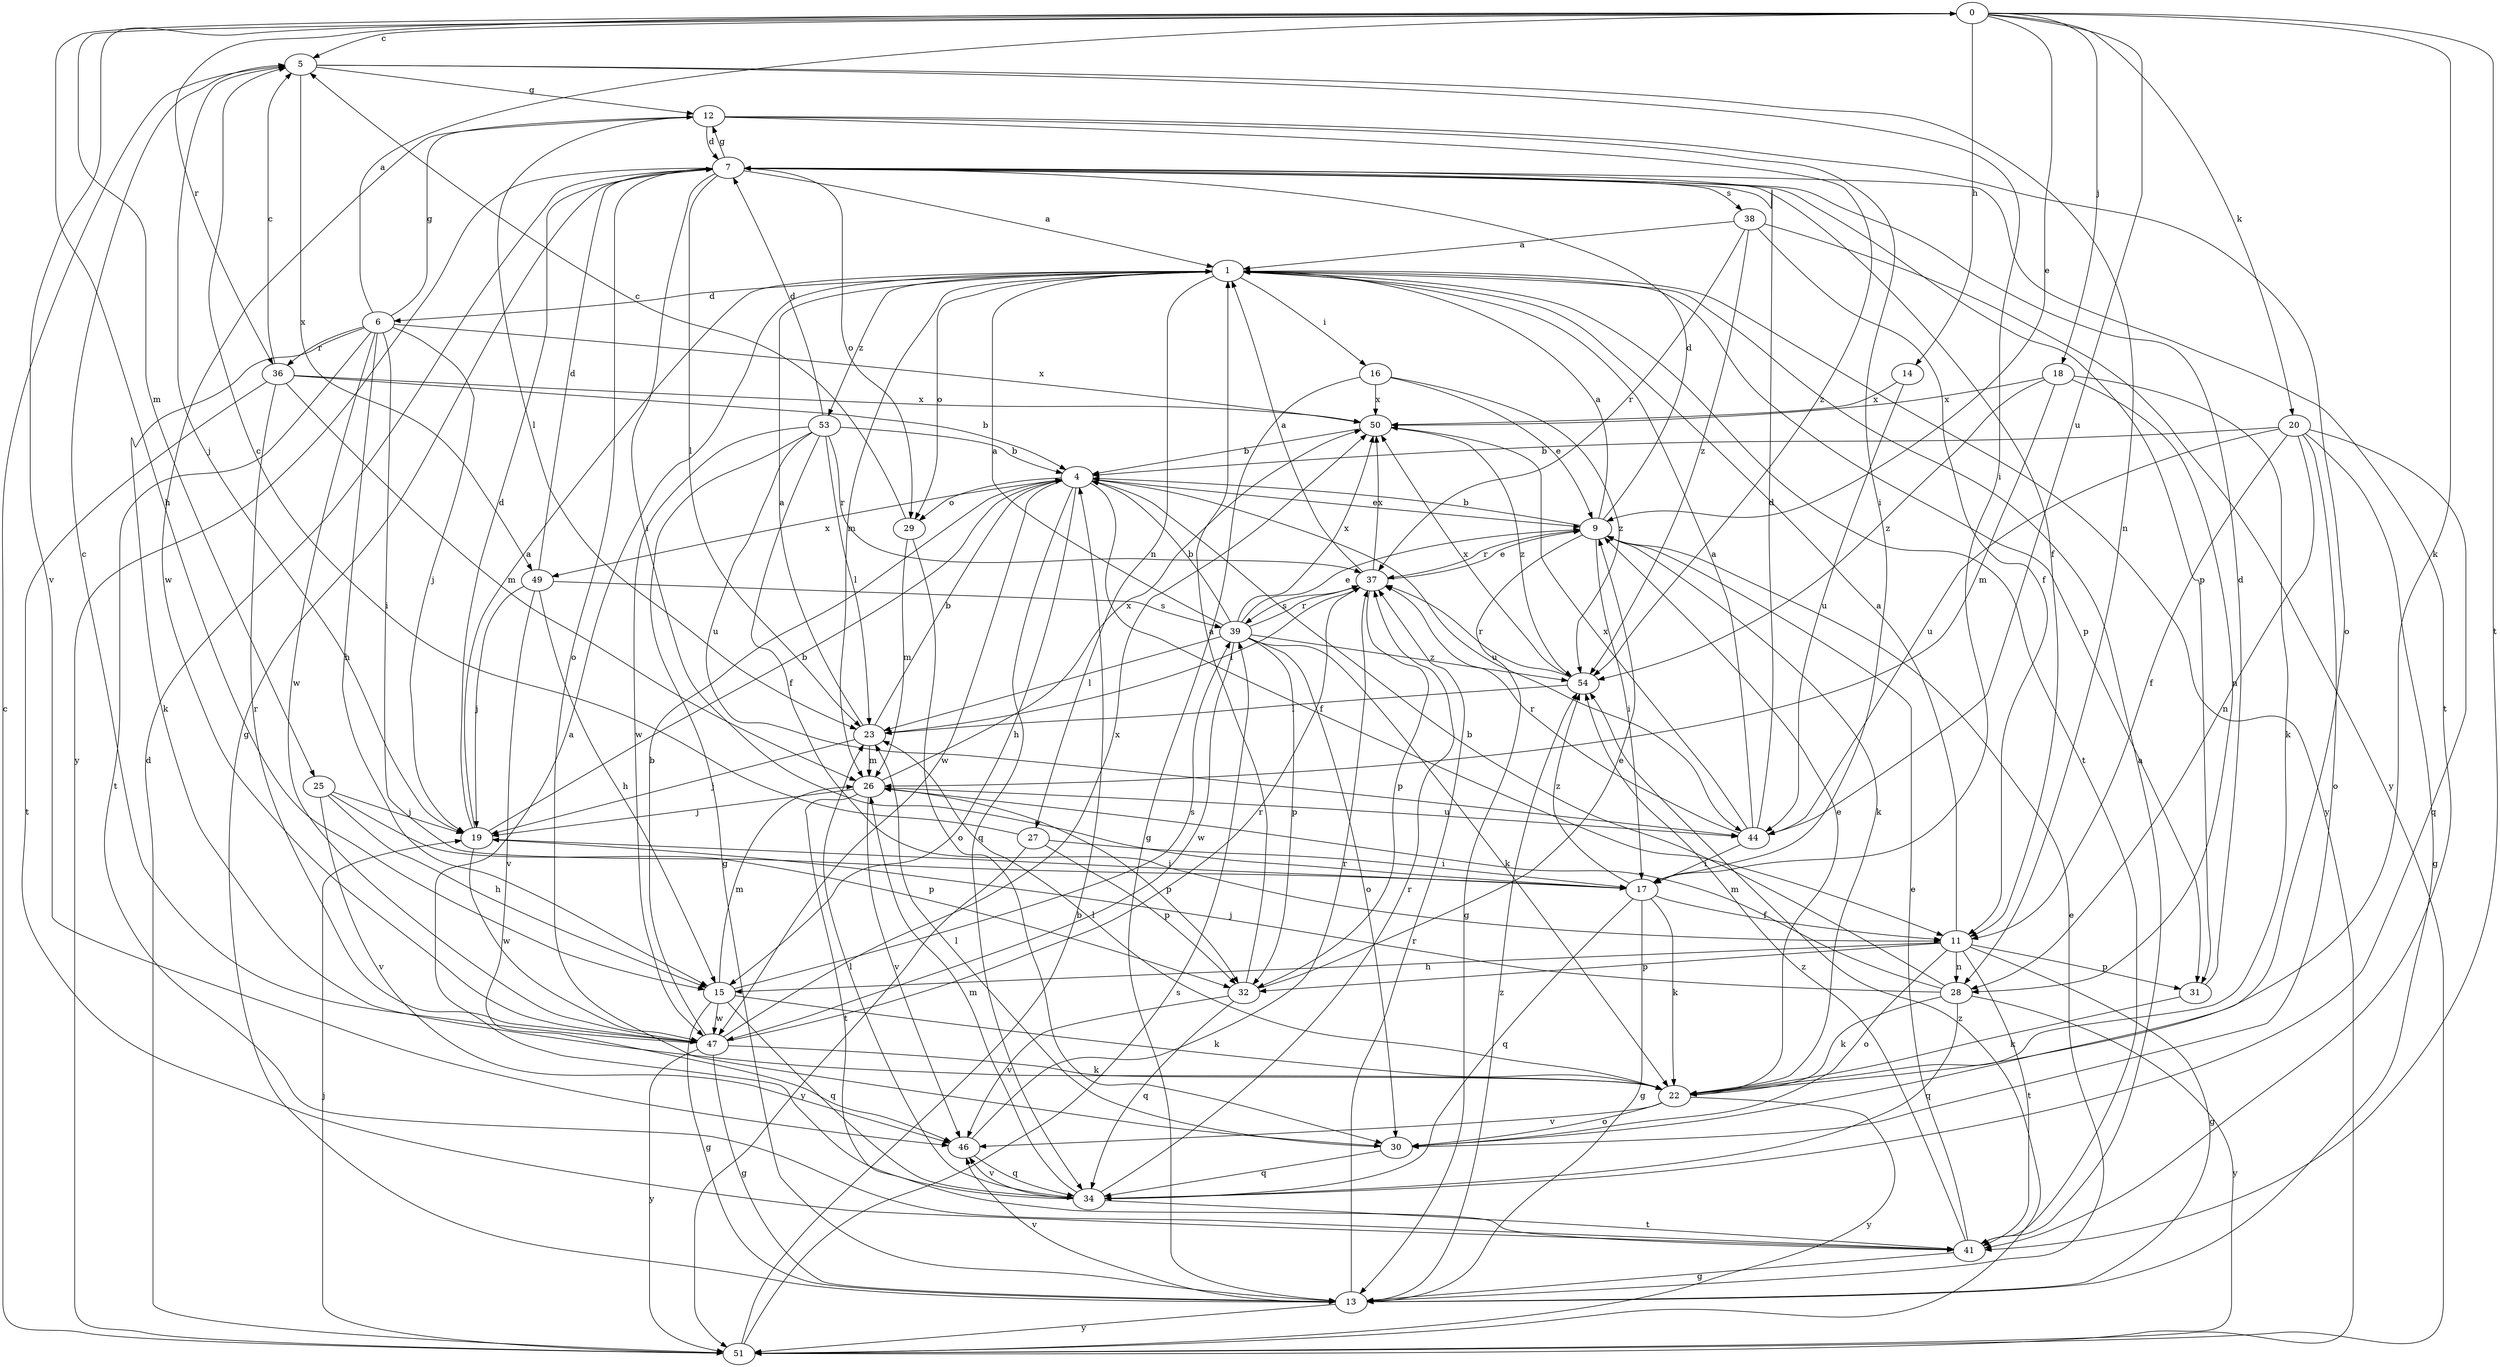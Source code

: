 strict digraph  {
0;
1;
4;
5;
6;
7;
9;
11;
12;
13;
14;
15;
16;
17;
18;
19;
20;
22;
23;
25;
26;
27;
28;
29;
30;
31;
32;
34;
36;
37;
38;
39;
41;
44;
46;
47;
49;
50;
51;
53;
54;
0 -> 5  [label=c];
0 -> 9  [label=e];
0 -> 14  [label=h];
0 -> 15  [label=h];
0 -> 18  [label=j];
0 -> 20  [label=k];
0 -> 22  [label=k];
0 -> 25  [label=m];
0 -> 36  [label=r];
0 -> 41  [label=t];
0 -> 44  [label=u];
0 -> 46  [label=v];
1 -> 6  [label=d];
1 -> 16  [label=i];
1 -> 26  [label=m];
1 -> 27  [label=n];
1 -> 29  [label=o];
1 -> 31  [label=p];
1 -> 41  [label=t];
1 -> 51  [label=y];
1 -> 53  [label=z];
4 -> 9  [label=e];
4 -> 11  [label=f];
4 -> 15  [label=h];
4 -> 29  [label=o];
4 -> 34  [label=q];
4 -> 44  [label=u];
4 -> 47  [label=w];
4 -> 49  [label=x];
5 -> 12  [label=g];
5 -> 17  [label=i];
5 -> 19  [label=j];
5 -> 28  [label=n];
5 -> 49  [label=x];
6 -> 0  [label=a];
6 -> 12  [label=g];
6 -> 15  [label=h];
6 -> 17  [label=i];
6 -> 19  [label=j];
6 -> 22  [label=k];
6 -> 36  [label=r];
6 -> 41  [label=t];
6 -> 47  [label=w];
6 -> 50  [label=x];
7 -> 1  [label=a];
7 -> 11  [label=f];
7 -> 12  [label=g];
7 -> 13  [label=g];
7 -> 17  [label=i];
7 -> 23  [label=l];
7 -> 29  [label=o];
7 -> 30  [label=o];
7 -> 31  [label=p];
7 -> 38  [label=s];
7 -> 41  [label=t];
7 -> 51  [label=y];
9 -> 1  [label=a];
9 -> 4  [label=b];
9 -> 7  [label=d];
9 -> 13  [label=g];
9 -> 17  [label=i];
9 -> 22  [label=k];
9 -> 37  [label=r];
11 -> 1  [label=a];
11 -> 13  [label=g];
11 -> 15  [label=h];
11 -> 28  [label=n];
11 -> 30  [label=o];
11 -> 31  [label=p];
11 -> 32  [label=p];
11 -> 41  [label=t];
12 -> 7  [label=d];
12 -> 17  [label=i];
12 -> 23  [label=l];
12 -> 30  [label=o];
12 -> 47  [label=w];
12 -> 54  [label=z];
13 -> 9  [label=e];
13 -> 37  [label=r];
13 -> 46  [label=v];
13 -> 51  [label=y];
13 -> 54  [label=z];
14 -> 44  [label=u];
14 -> 50  [label=x];
15 -> 13  [label=g];
15 -> 22  [label=k];
15 -> 26  [label=m];
15 -> 34  [label=q];
15 -> 39  [label=s];
15 -> 47  [label=w];
16 -> 9  [label=e];
16 -> 13  [label=g];
16 -> 50  [label=x];
16 -> 54  [label=z];
17 -> 11  [label=f];
17 -> 13  [label=g];
17 -> 22  [label=k];
17 -> 34  [label=q];
17 -> 54  [label=z];
18 -> 22  [label=k];
18 -> 26  [label=m];
18 -> 28  [label=n];
18 -> 50  [label=x];
18 -> 54  [label=z];
19 -> 1  [label=a];
19 -> 4  [label=b];
19 -> 7  [label=d];
19 -> 17  [label=i];
19 -> 47  [label=w];
20 -> 4  [label=b];
20 -> 11  [label=f];
20 -> 13  [label=g];
20 -> 28  [label=n];
20 -> 30  [label=o];
20 -> 34  [label=q];
20 -> 44  [label=u];
22 -> 9  [label=e];
22 -> 23  [label=l];
22 -> 30  [label=o];
22 -> 46  [label=v];
22 -> 51  [label=y];
23 -> 1  [label=a];
23 -> 4  [label=b];
23 -> 19  [label=j];
23 -> 26  [label=m];
25 -> 15  [label=h];
25 -> 19  [label=j];
25 -> 32  [label=p];
25 -> 46  [label=v];
26 -> 19  [label=j];
26 -> 32  [label=p];
26 -> 41  [label=t];
26 -> 44  [label=u];
26 -> 46  [label=v];
26 -> 50  [label=x];
27 -> 5  [label=c];
27 -> 17  [label=i];
27 -> 32  [label=p];
27 -> 51  [label=y];
28 -> 4  [label=b];
28 -> 19  [label=j];
28 -> 22  [label=k];
28 -> 26  [label=m];
28 -> 34  [label=q];
28 -> 51  [label=y];
29 -> 5  [label=c];
29 -> 26  [label=m];
29 -> 30  [label=o];
30 -> 23  [label=l];
30 -> 34  [label=q];
31 -> 7  [label=d];
31 -> 22  [label=k];
32 -> 1  [label=a];
32 -> 9  [label=e];
32 -> 34  [label=q];
32 -> 46  [label=v];
34 -> 1  [label=a];
34 -> 23  [label=l];
34 -> 26  [label=m];
34 -> 37  [label=r];
34 -> 41  [label=t];
34 -> 46  [label=v];
36 -> 4  [label=b];
36 -> 5  [label=c];
36 -> 26  [label=m];
36 -> 41  [label=t];
36 -> 50  [label=x];
36 -> 47  [label=r];
37 -> 1  [label=a];
37 -> 9  [label=e];
37 -> 23  [label=l];
37 -> 32  [label=p];
37 -> 39  [label=s];
37 -> 50  [label=x];
38 -> 1  [label=a];
38 -> 11  [label=f];
38 -> 37  [label=r];
38 -> 51  [label=y];
38 -> 54  [label=z];
39 -> 1  [label=a];
39 -> 4  [label=b];
39 -> 9  [label=e];
39 -> 22  [label=k];
39 -> 23  [label=l];
39 -> 30  [label=o];
39 -> 32  [label=p];
39 -> 37  [label=r];
39 -> 47  [label=w];
39 -> 50  [label=x];
39 -> 54  [label=z];
41 -> 1  [label=a];
41 -> 9  [label=e];
41 -> 13  [label=g];
41 -> 54  [label=z];
44 -> 1  [label=a];
44 -> 7  [label=d];
44 -> 17  [label=i];
44 -> 37  [label=r];
44 -> 50  [label=x];
46 -> 34  [label=q];
46 -> 37  [label=r];
47 -> 4  [label=b];
47 -> 5  [label=c];
47 -> 13  [label=g];
47 -> 22  [label=k];
47 -> 37  [label=r];
47 -> 50  [label=x];
47 -> 51  [label=y];
49 -> 7  [label=d];
49 -> 15  [label=h];
49 -> 19  [label=j];
49 -> 39  [label=s];
49 -> 46  [label=v];
50 -> 4  [label=b];
50 -> 54  [label=z];
51 -> 4  [label=b];
51 -> 5  [label=c];
51 -> 7  [label=d];
51 -> 19  [label=j];
51 -> 39  [label=s];
51 -> 54  [label=z];
53 -> 4  [label=b];
53 -> 7  [label=d];
53 -> 11  [label=f];
53 -> 13  [label=g];
53 -> 23  [label=l];
53 -> 37  [label=r];
53 -> 44  [label=u];
53 -> 47  [label=w];
54 -> 23  [label=l];
54 -> 37  [label=r];
54 -> 50  [label=x];
}
